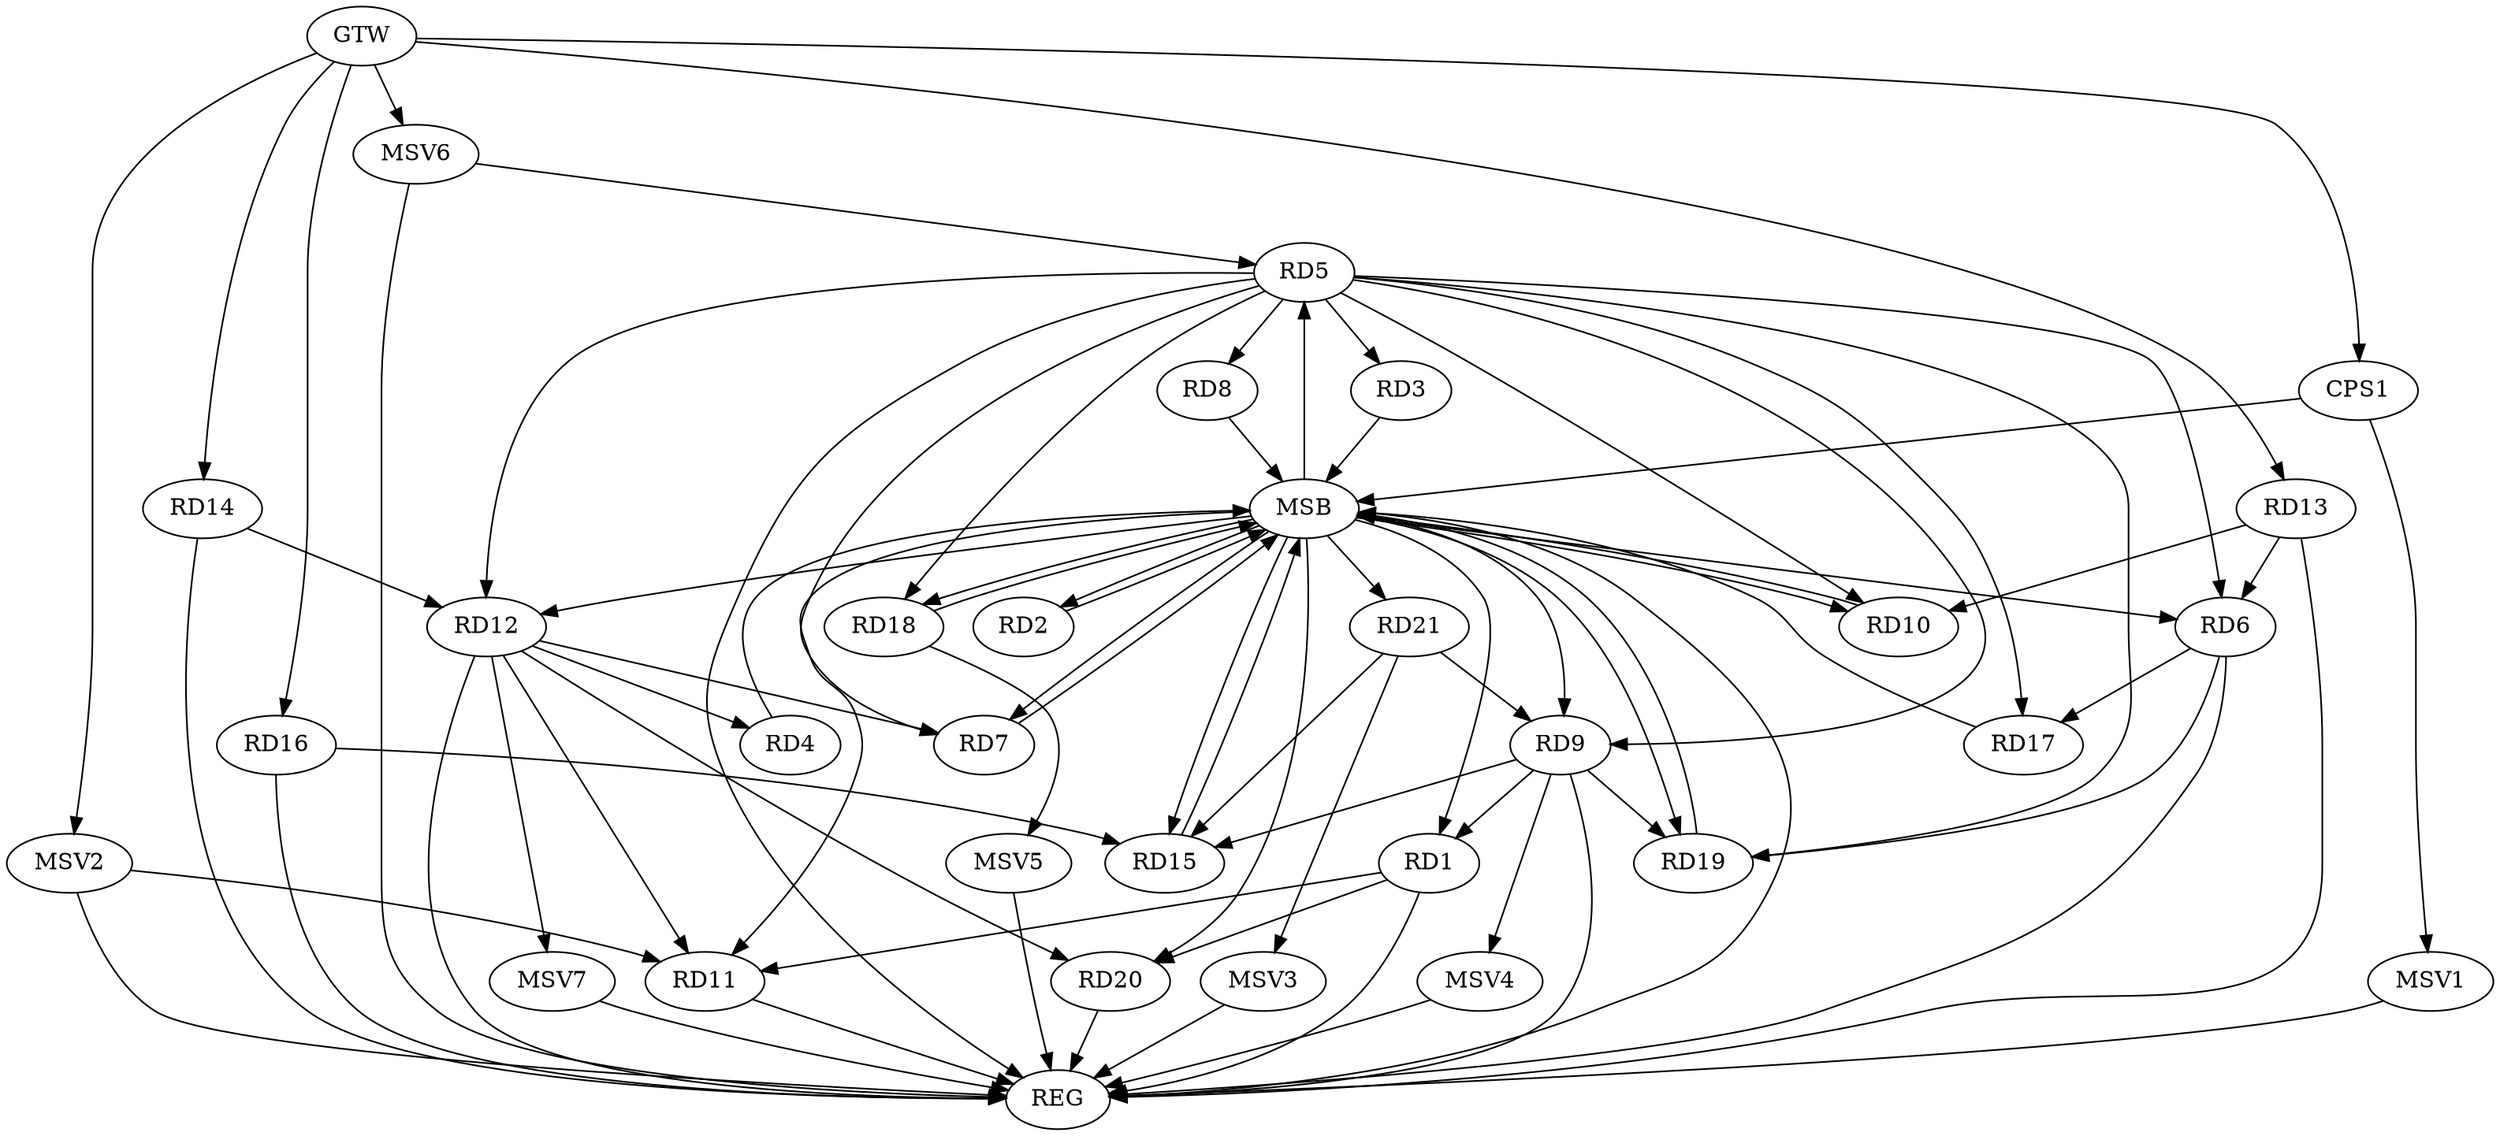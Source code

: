strict digraph G {
  RD1 [ label="RD1" ];
  RD2 [ label="RD2" ];
  RD3 [ label="RD3" ];
  RD4 [ label="RD4" ];
  RD5 [ label="RD5" ];
  RD6 [ label="RD6" ];
  RD7 [ label="RD7" ];
  RD8 [ label="RD8" ];
  RD9 [ label="RD9" ];
  RD10 [ label="RD10" ];
  RD11 [ label="RD11" ];
  RD12 [ label="RD12" ];
  RD13 [ label="RD13" ];
  RD14 [ label="RD14" ];
  RD15 [ label="RD15" ];
  RD16 [ label="RD16" ];
  RD17 [ label="RD17" ];
  RD18 [ label="RD18" ];
  RD19 [ label="RD19" ];
  RD20 [ label="RD20" ];
  RD21 [ label="RD21" ];
  CPS1 [ label="CPS1" ];
  GTW [ label="GTW" ];
  REG [ label="REG" ];
  MSB [ label="MSB" ];
  MSV1 [ label="MSV1" ];
  MSV2 [ label="MSV2" ];
  MSV3 [ label="MSV3" ];
  MSV4 [ label="MSV4" ];
  MSV5 [ label="MSV5" ];
  MSV6 [ label="MSV6" ];
  MSV7 [ label="MSV7" ];
  RD9 -> RD1;
  RD1 -> RD11;
  RD1 -> RD20;
  RD12 -> RD4;
  RD5 -> RD7;
  RD5 -> RD9;
  RD5 -> RD12;
  RD5 -> RD18;
  RD13 -> RD6;
  RD6 -> RD17;
  RD6 -> RD19;
  RD12 -> RD7;
  RD9 -> RD15;
  RD9 -> RD19;
  RD21 -> RD9;
  RD13 -> RD10;
  RD12 -> RD11;
  RD14 -> RD12;
  RD12 -> RD20;
  RD16 -> RD15;
  RD21 -> RD15;
  GTW -> RD13;
  GTW -> RD14;
  GTW -> RD16;
  GTW -> CPS1;
  RD1 -> REG;
  RD5 -> REG;
  RD6 -> REG;
  RD9 -> REG;
  RD11 -> REG;
  RD12 -> REG;
  RD13 -> REG;
  RD14 -> REG;
  RD16 -> REG;
  RD20 -> REG;
  RD2 -> MSB;
  MSB -> RD18;
  MSB -> REG;
  RD3 -> MSB;
  MSB -> RD10;
  MSB -> RD20;
  RD4 -> MSB;
  MSB -> RD6;
  MSB -> RD9;
  MSB -> RD12;
  RD7 -> MSB;
  MSB -> RD11;
  MSB -> RD19;
  RD8 -> MSB;
  MSB -> RD2;
  RD10 -> MSB;
  RD15 -> MSB;
  MSB -> RD1;
  RD17 -> MSB;
  RD18 -> MSB;
  MSB -> RD7;
  MSB -> RD15;
  RD19 -> MSB;
  CPS1 -> MSB;
  MSB -> RD21;
  MSB -> RD5;
  RD5 -> RD6;
  RD5 -> RD10;
  RD5 -> RD19;
  RD5 -> RD8;
  RD5 -> RD17;
  RD5 -> RD3;
  CPS1 -> MSV1;
  MSV1 -> REG;
  MSV2 -> RD11;
  GTW -> MSV2;
  MSV2 -> REG;
  RD21 -> MSV3;
  MSV3 -> REG;
  RD9 -> MSV4;
  MSV4 -> REG;
  RD18 -> MSV5;
  MSV5 -> REG;
  MSV6 -> RD5;
  GTW -> MSV6;
  MSV6 -> REG;
  RD12 -> MSV7;
  MSV7 -> REG;
}
